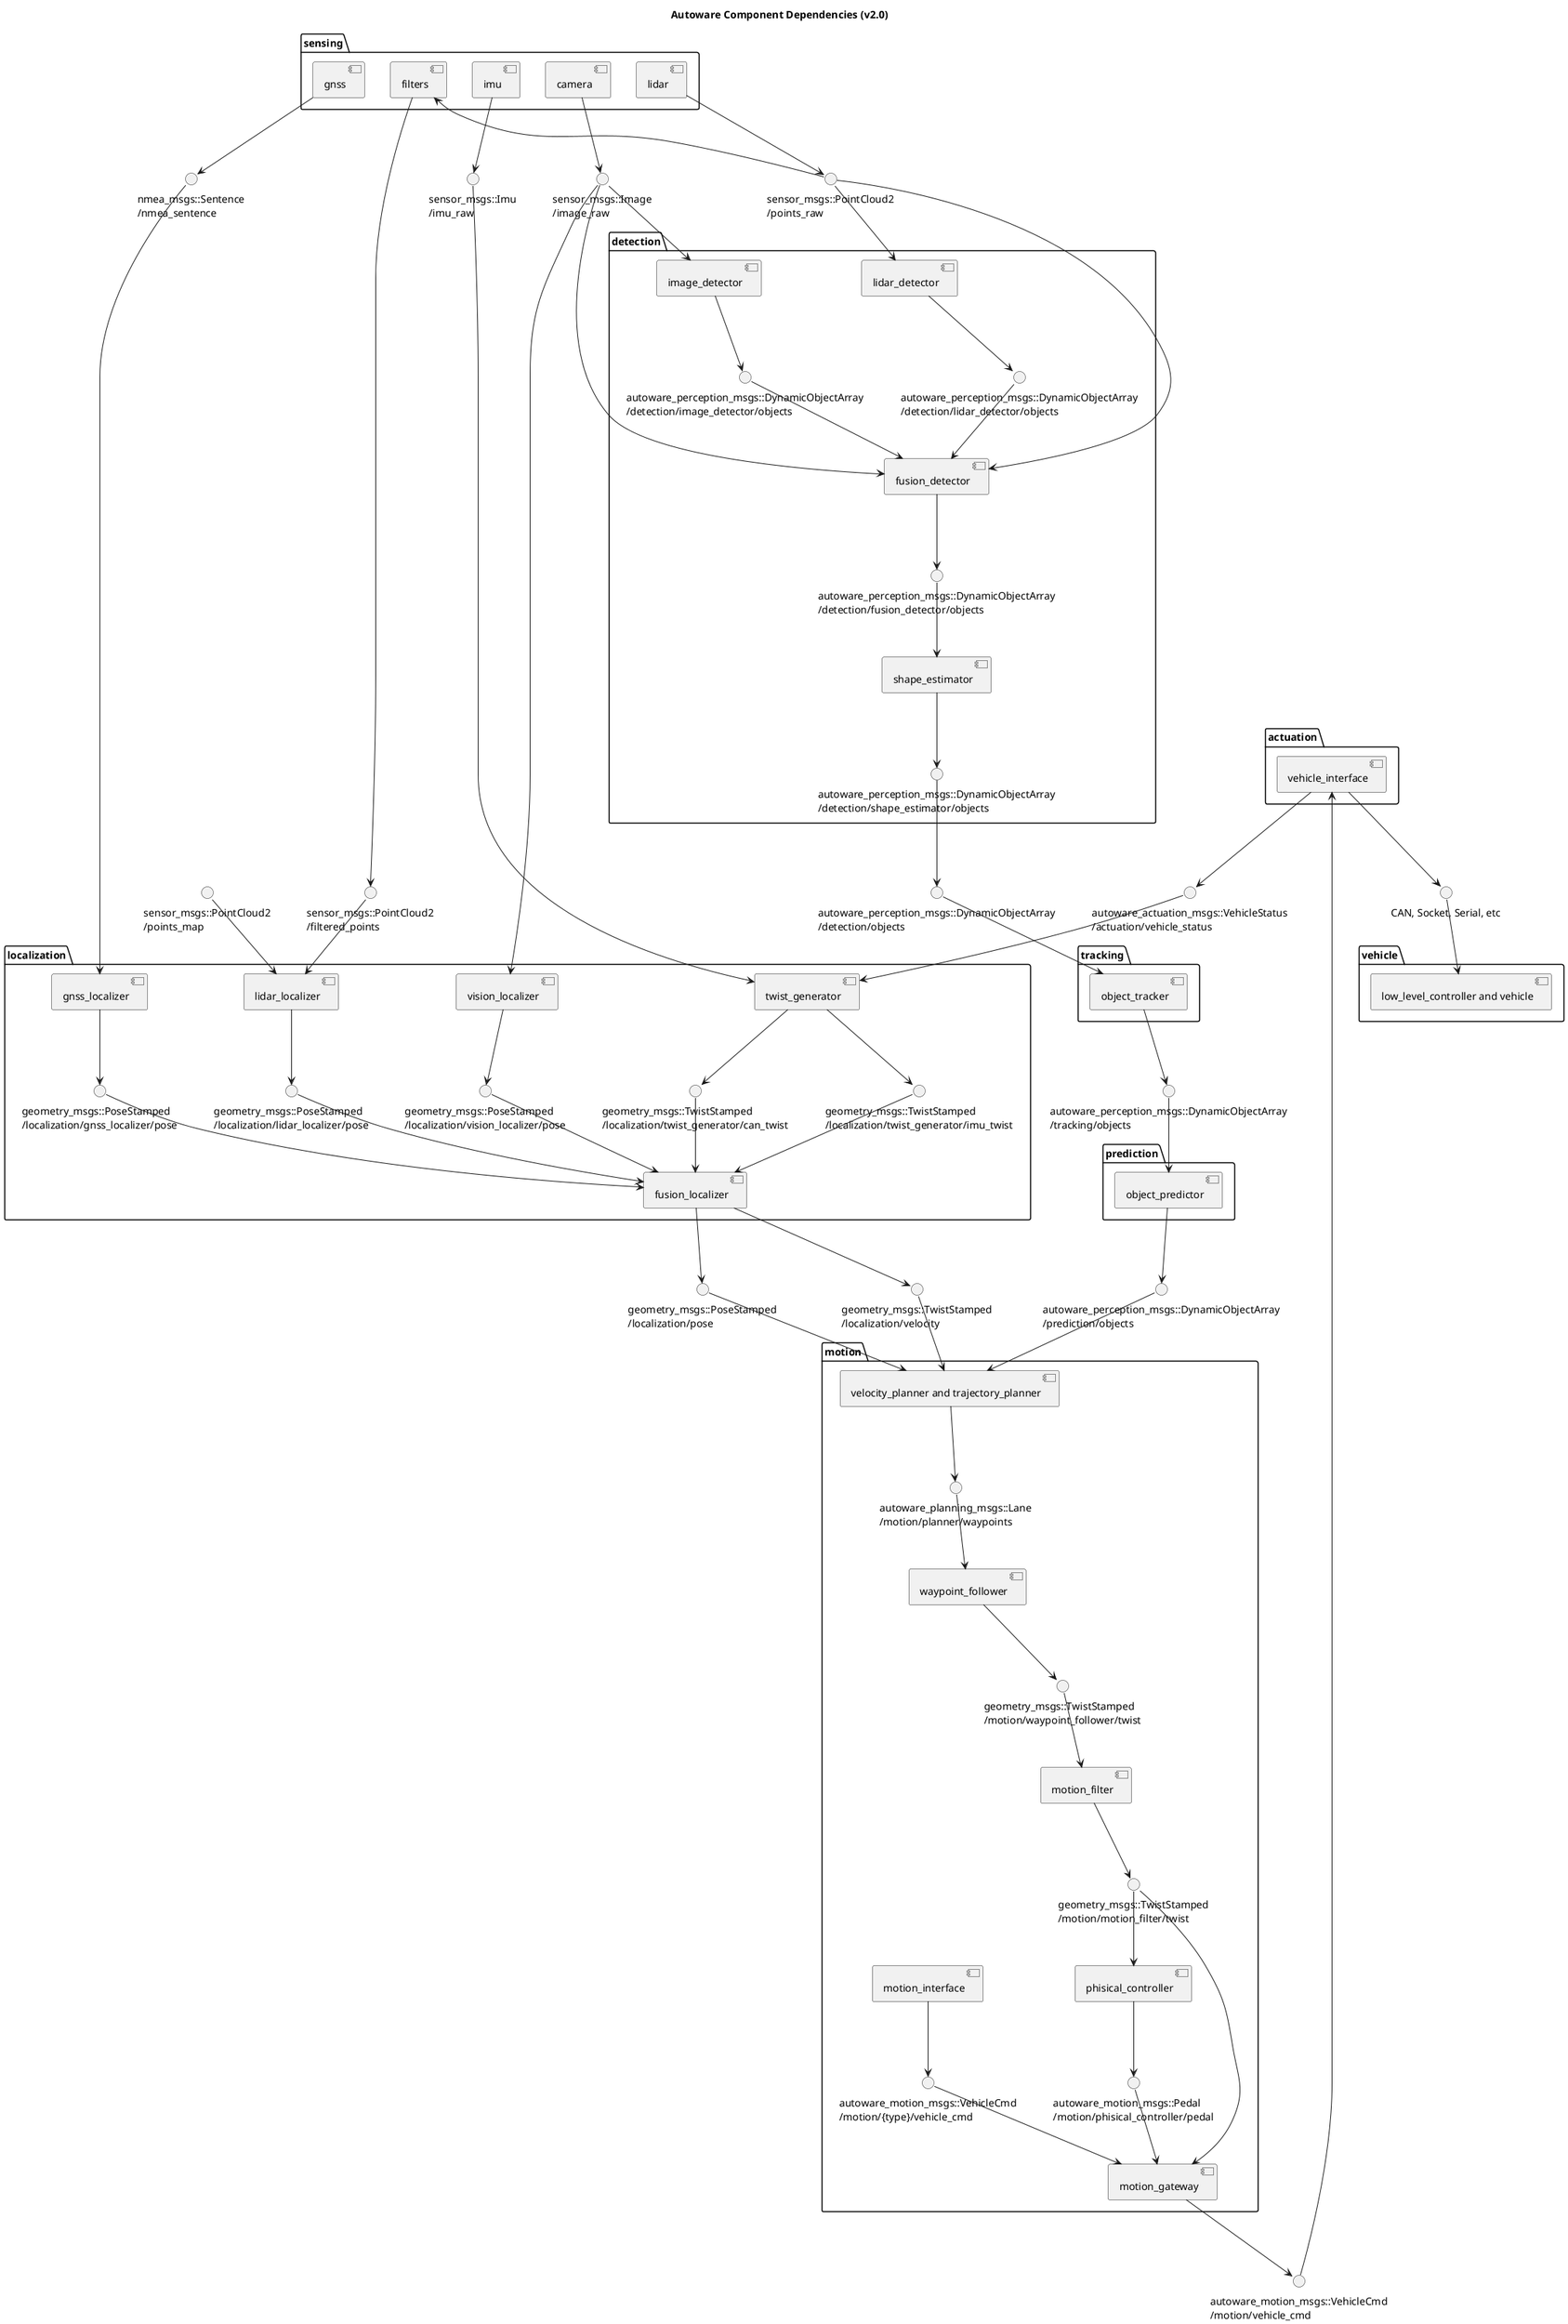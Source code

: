 @startuml

title Autoware Component Dependencies (v2.0)

() "sensor_msgs::Image\n/image_raw" as image_raw
() "sensor_msgs::PointCloud2\n/points_raw" as points_raw
() "sensor_msgs::PointCloud2\n/filtered_points" as filtered_points
() "sensor_msgs::Imu\n/imu_raw" as imu_raw 
() "nmea_msgs::Sentence\n/nmea_sentence" as nmea_sentence

folder sensing {
    [camera]
    'outputs
    camera --> image_raw

    [lidar]
    'outputs
    lidar --> points_raw

    [filters]
    'inputs
    points_raw --> filters
    'outputs
    filters --> filtered_points

    [imu]
    'outputs
    imu --> imu_raw

    [gnss]
    'outputs
    gnss --> nmea_sentence
}

() "autoware_motion_msgs::Motion\n/actuation/vehicle_status" as vehicle_status

'() "autoware_perception_msgs::TrafficLight\n/detection/traffic_light_color" as traffic_light_color
() "autoware_perception_msgs::DynamicObjectArray\n/detection/objects" as objects_fused

folder detection {
    () "autoware_perception_msgs::DynamicObjectArray\n/detection/image_detector/objects" as detected_objects_vision
    () "autoware_perception_msgs::DynamicObjectArray\n/detection/lidar_detector/objects" as detected_objects_lidar
    () "autoware_perception_msgs::DynamicObjectArray\n/detection/fusion_detector/objects" as detected_objects_fused
    () "autoware_perception_msgs::DynamicObjectArray\n/detection/shape_estimator/objects" as shape_estimated_objects


    [image_detector]
    'inputs
    image_raw --> image_detector
    'outputs
    image_detector --> detected_objects_vision

    [lidar_detector]
    'inputs
    points_raw --> lidar_detector
    'outputs
    lidar_detector --> detected_objects_lidar

    [fusion_detector]
    'inputs
    image_raw --> fusion_detector
    points_raw --> fusion_detector
    detected_objects_vision --> fusion_detector
    detected_objects_lidar --> fusion_detector
    'outputs
    fusion_detector --> detected_objects_fused

    [shape_estimator]
    'inputs
    detected_objects_fused --> shape_estimator
    'outputs
    shape_estimator --> shape_estimated_objects

    'connection
    shape_estimated_objects --> objects_fused

    '[trafficlight_recognizer]
    'inputs
    'image_raw --> trafficlight_recognizer
    'outputs
    'trafficlight_recognizer --> traffic_light_color
}

() "autoware_perception_msgs::DynamicObjectArray\n/tracking/objects" as objects_tracked


folder tracking {
    [object_tracker]
    'inputs
    objects_fused --> object_tracker
    'outputs
    object_tracker --> objects_tracked
}

() "autoware_perception_msgs::DynamicObjectArray\n/prediction/objects" as objects_predicted

folder prediction {
    [object_predictor]
    'inputs
    objects_tracked --> object_predictor
    'outputs
    object_predictor --> objects_predicted
}

'lidar_localizer
() "sensor_msgs::PointCloud2\n/points_map" as points_map

'vel_pose_connect
() "geometry_msgs::PoseStamped\n/localization/pose" as current_pose
() "geometry_msgs::TwistStamped\n/localization/velocity" as current_velocity

folder localization {
    () "geometry_msgs::PoseStamped\n/localization/gnss_localizer/pose" as gnss_pose
    () "geometry_msgs::PoseStamped\n/localization/lidar_localizer/pose" as ndt_pose
    () "geometry_msgs::PoseStamped\n/localization/vision_localizer/pose" as vision_pose
    () "geometry_msgs::TwistStamped\n/localization/twist_generator/can_twist" as can_twist
    () "geometry_msgs::TwistStamped\n/localization/twist_generator/imu_twist" as imu_twist

    [gnss_localizer]
    'inputs
    nmea_sentence --> gnss_localizer
    'outputs
    gnss_localizer --> gnss_pose

    [vision_localizer]
    'inputs
    image_raw --> vision_localizer
    'outputs
    vision_localizer --> vision_pose

    [lidar_localizer]
    'inputs
    filtered_points --> lidar_localizer
    points_map --> lidar_localizer
    'outputs
    lidar_localizer --> ndt_pose

    [twist_generator]
    'inputs
    vehicle_status --> twist_generator
    imu_raw --> twist_generator
    '
    twist_generator --> can_twist
    twist_generator --> imu_twist

    [fusion_localizer]
    'inputs
    gnss_pose --> fusion_localizer
    ndt_pose --> fusion_localizer
    vision_pose --> fusion_localizer
    can_twist --> fusion_localizer
    imu_twist --> fusion_localizer
    'outputs
    fusion_localizer --> current_pose
    fusion_localizer --> current_velocity

    '[dead_reckoner] @ Autoware v2.0
}

'() "autoware_msgs::ControlCommandStamped\n/ctrl_cmd" as ctrl_cmd

'folder mission {
'}

() "autoware_motion_msgs::VehicleCmd\n/motion/vehicle_cmd" as twist

folder motion {
    () "autoware_planning_msgs::Lane\n/motion/planner/waypoints" as final_waypoints
    () "geometry_msgs::TwistStamped\n/motion/waypoint_follower/twist" as twist_cmd
    () "geometry_msgs::TwistStamped\n/motion/motion_filter/twist" as twist_filtered
    () "autoware_motion_msgs::VehicleCmd\n/motion/{type}/vehicle_cmd" as vehicle_cmd
    () "autoware_motion_msgs::Pedal\n/motion/phisical_controller/pedal" as pedal

    [velocity_planner and trajectory_planner] as motion_planner
    'inputs
    objects_predicted --> motion_planner
    current_pose --> motion_planner
    current_velocity --> motion_planner
    'outputs
    motion_planner --> final_waypoints

    [waypoint_follower]
    'inputs
    final_waypoints --> waypoint_follower
    'outputs
    waypoint_follower --> twist_cmd
    'waypoint_follower --> ctrl_cmd

    [motion_filter]
    'inputs
    twist_cmd --> motion_filter
    'outputs
    motion_filter --> twist_filtered

    [phisical_controller]
    'inputs
    twist_filtered --> phisical_controller
    'outputs
    phisical_controller --> pedal

    [motion_interface]
    'outputs
    motion_interface --> vehicle_cmd

    [motion_gateway]
    'inputs
    vehicle_cmd --> motion_gateway
    twist_filtered --> motion_gateway
    pedal --> motion_gateway
    'outputs
    motion_gateway --> twist
}

() "CAN, Socket, Serial, etc" as vehicle_communication
() "autoware_actuation_msgs::VehicleStatus\n/actuation/vehicle_status" as vehicle_status

folder actuation {
    [vehicle_interface]
    'inputs
    twist --> vehicle_interface
    'outputs
    vehicle_interface --> vehicle_status
    vehicle_interface --> vehicle_communication
}

folder vehicle {
    [low_level_controller and vehicle] as low_level_controller
    'inputs
    vehicle_communication --> low_level_controller
}

@enduml
